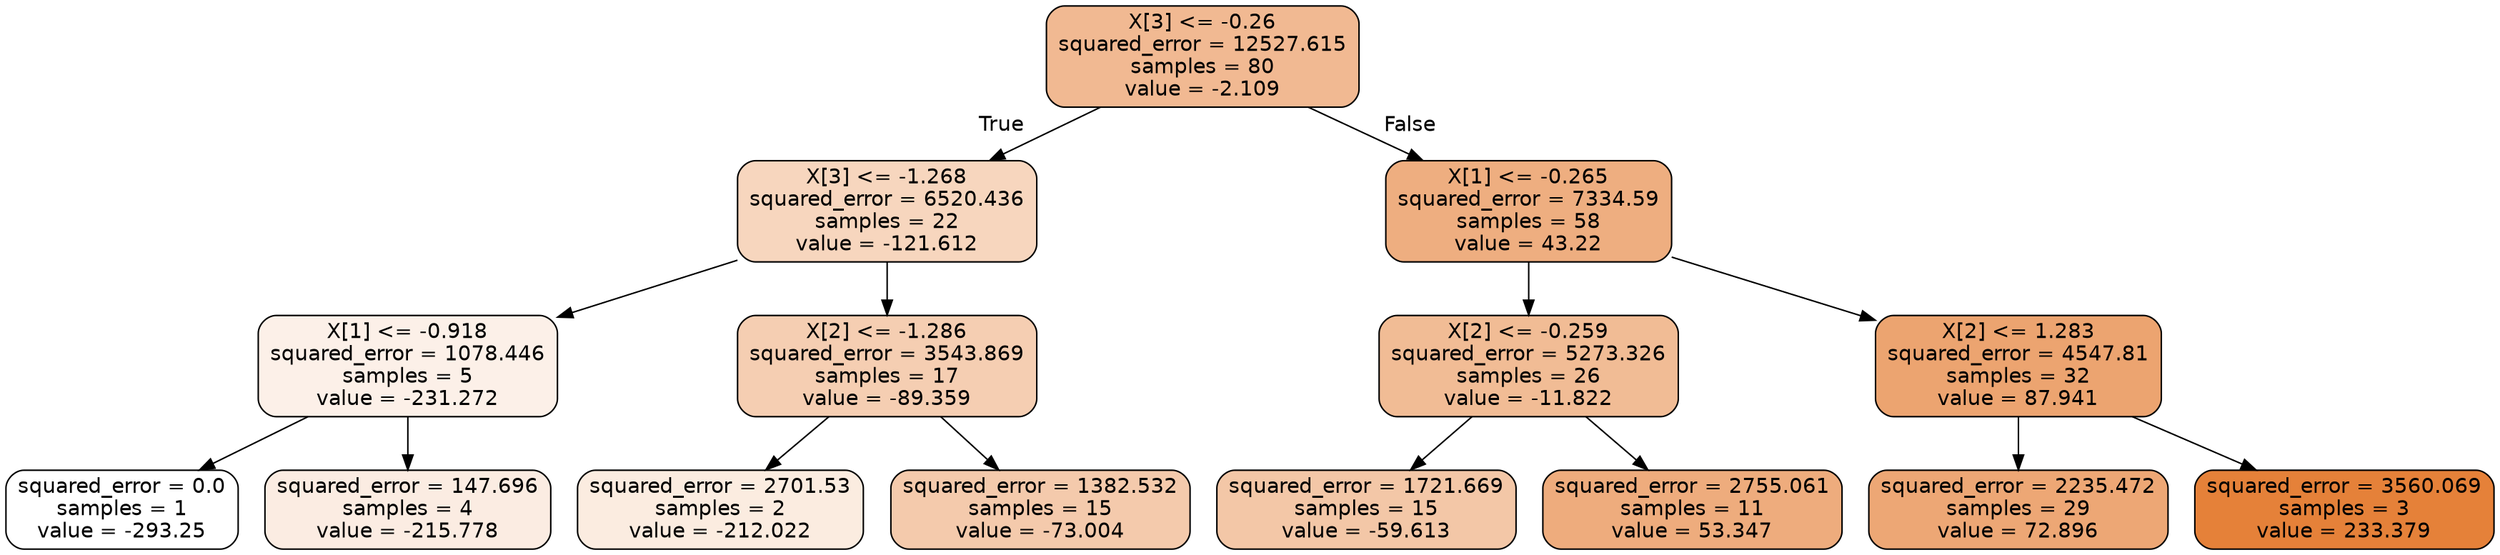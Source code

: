 digraph Tree {
node [shape=box, style="filled, rounded", color="black", fontname="helvetica"] ;
edge [fontname="helvetica"] ;
0 [label="X[3] <= -0.26\nsquared_error = 12527.615\nsamples = 80\nvalue = -2.109", fillcolor="#f1b992"] ;
1 [label="X[3] <= -1.268\nsquared_error = 6520.436\nsamples = 22\nvalue = -121.612", fillcolor="#f7d6be"] ;
0 -> 1 [labeldistance=2.5, labelangle=45, headlabel="True"] ;
2 [label="X[1] <= -0.918\nsquared_error = 1078.446\nsamples = 5\nvalue = -231.272", fillcolor="#fcf0e8"] ;
1 -> 2 ;
3 [label="squared_error = 0.0\nsamples = 1\nvalue = -293.25", fillcolor="#ffffff"] ;
2 -> 3 ;
4 [label="squared_error = 147.696\nsamples = 4\nvalue = -215.778", fillcolor="#fbece2"] ;
2 -> 4 ;
5 [label="X[2] <= -1.286\nsquared_error = 3543.869\nsamples = 17\nvalue = -89.359", fillcolor="#f5ceb2"] ;
1 -> 5 ;
6 [label="squared_error = 2701.53\nsamples = 2\nvalue = -212.022", fillcolor="#fbece0"] ;
5 -> 6 ;
7 [label="squared_error = 1382.532\nsamples = 15\nvalue = -73.004", fillcolor="#f4caac"] ;
5 -> 7 ;
8 [label="X[1] <= -0.265\nsquared_error = 7334.59\nsamples = 58\nvalue = 43.22", fillcolor="#eeae80"] ;
0 -> 8 [labeldistance=2.5, labelangle=-45, headlabel="False"] ;
9 [label="X[2] <= -0.259\nsquared_error = 5273.326\nsamples = 26\nvalue = -11.822", fillcolor="#f1bc95"] ;
8 -> 9 ;
10 [label="squared_error = 1721.669\nsamples = 15\nvalue = -59.613", fillcolor="#f3c7a7"] ;
9 -> 10 ;
11 [label="squared_error = 2755.061\nsamples = 11\nvalue = 53.347", fillcolor="#eeac7d"] ;
9 -> 11 ;
12 [label="X[2] <= 1.283\nsquared_error = 4547.81\nsamples = 32\nvalue = 87.941", fillcolor="#eca470"] ;
8 -> 12 ;
13 [label="squared_error = 2235.472\nsamples = 29\nvalue = 72.896", fillcolor="#eda775"] ;
12 -> 13 ;
14 [label="squared_error = 3560.069\nsamples = 3\nvalue = 233.379", fillcolor="#e58139"] ;
12 -> 14 ;
}